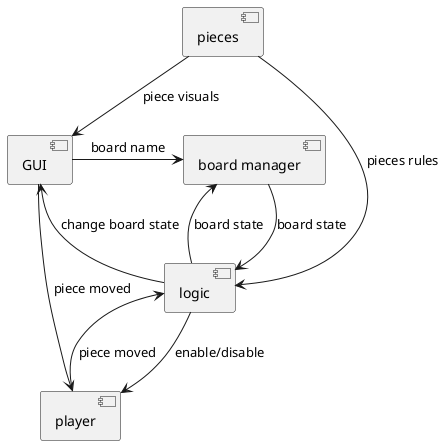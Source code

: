 @startuml

[GUI] <- [logic] : change board state
[GUI] -> [player] : piece moved
[player] --> [logic] : piece moved
[GUI] -> [board manager] : board name
[logic] --> [player] : enable/disable
[pieces] --> [logic] : pieces rules
[pieces] --> [GUI] : piece visuals
[board manager] <-- [logic] : board state
[board manager] -> [logic] : board state

@enduml